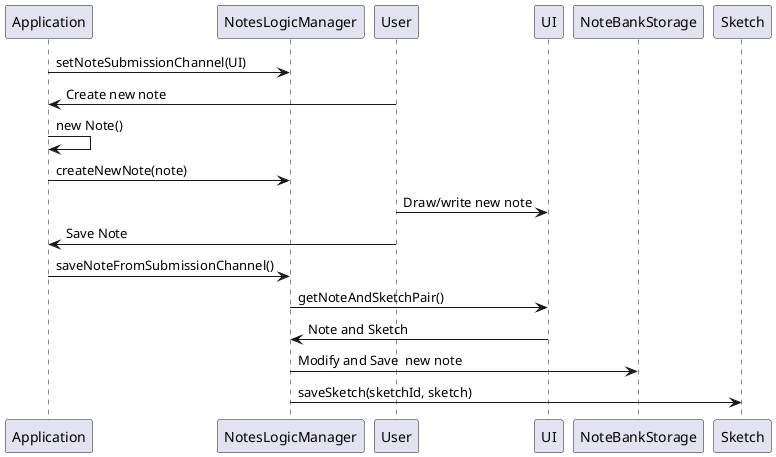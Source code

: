 @startuml
Application -> NotesLogicManager: setNoteSubmissionChannel(UI)
User -> Application: Create new note
Application -> Application: new Note()
Application -> NotesLogicManager: createNewNote(note)
User -> UI: Draw/write new note
User -> Application: Save Note
Application -> NotesLogicManager: saveNoteFromSubmissionChannel()
NotesLogicManager -> UI: getNoteAndSketchPair()
UI -> NotesLogicManager: Note and Sketch
NotesLogicManager -> NoteBankStorage: Modify and Save  new note
NotesLogicManager -> Sketch: saveSketch(sketchId, sketch)
@enduml